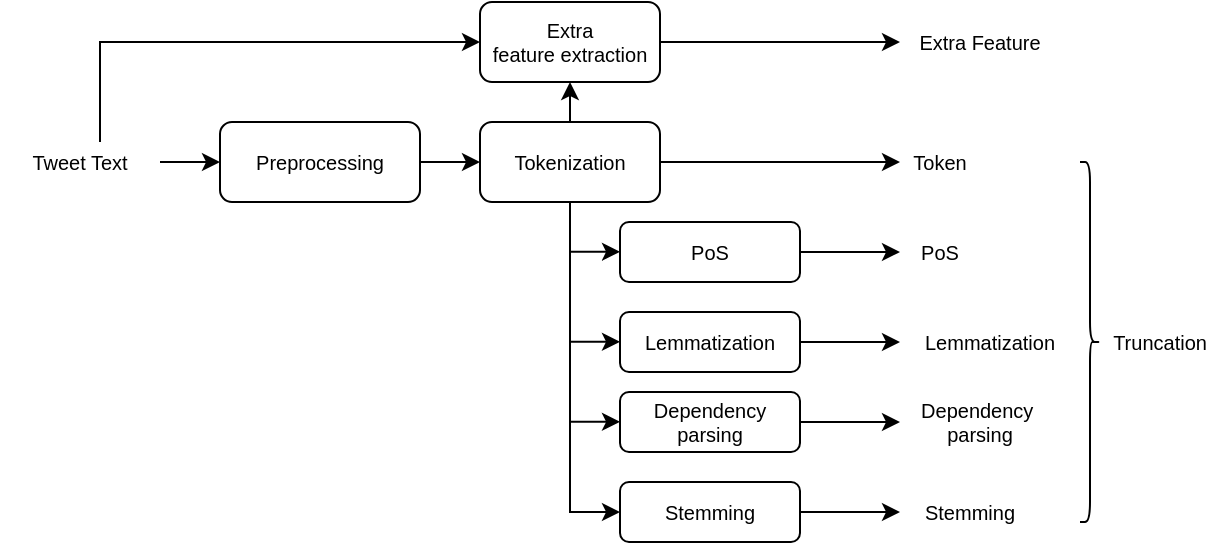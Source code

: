 <mxfile version="14.8.1" type="device"><diagram id="uPdI8CIZEXPZ1r3g8Bm6" name="Page-1"><mxGraphModel dx="788" dy="540" grid="1" gridSize="10" guides="1" tooltips="1" connect="1" arrows="1" fold="1" page="1" pageScale="1" pageWidth="827" pageHeight="1169" math="0" shadow="0"><root><mxCell id="0"/><mxCell id="1" parent="0"/><mxCell id="S86gle1p_YWexVqfk2zx-6" style="edgeStyle=orthogonalEdgeStyle;rounded=0;orthogonalLoop=1;jettySize=auto;html=1;exitX=1;exitY=0.5;exitDx=0;exitDy=0;entryX=0;entryY=0.5;entryDx=0;entryDy=0;fontSize=10;" edge="1" parent="1" source="S86gle1p_YWexVqfk2zx-2" target="S86gle1p_YWexVqfk2zx-5"><mxGeometry relative="1" as="geometry"/></mxCell><mxCell id="S86gle1p_YWexVqfk2zx-2" value="Preprocessing" style="rounded=1;whiteSpace=wrap;html=1;fontSize=10;" vertex="1" parent="1"><mxGeometry x="140" y="100" width="100" height="40" as="geometry"/></mxCell><mxCell id="S86gle1p_YWexVqfk2zx-30" style="edgeStyle=orthogonalEdgeStyle;rounded=0;orthogonalLoop=1;jettySize=auto;html=1;entryX=0;entryY=0.5;entryDx=0;entryDy=0;fontColor=#000000;fontSize=10;" edge="1" parent="1" source="S86gle1p_YWexVqfk2zx-3" target="S86gle1p_YWexVqfk2zx-29"><mxGeometry relative="1" as="geometry"><Array as="points"><mxPoint x="80" y="60"/></Array></mxGeometry></mxCell><mxCell id="S86gle1p_YWexVqfk2zx-36" value="" style="edgeStyle=orthogonalEdgeStyle;rounded=0;orthogonalLoop=1;jettySize=auto;html=1;fontColor=#000000;fontSize=10;" edge="1" parent="1" source="S86gle1p_YWexVqfk2zx-3" target="S86gle1p_YWexVqfk2zx-2"><mxGeometry relative="1" as="geometry"/></mxCell><mxCell id="S86gle1p_YWexVqfk2zx-3" value="Tweet Text" style="text;html=1;strokeColor=none;fillColor=none;align=center;verticalAlign=middle;whiteSpace=wrap;rounded=0;fontSize=10;" vertex="1" parent="1"><mxGeometry x="30" y="110" width="80" height="20" as="geometry"/></mxCell><mxCell id="S86gle1p_YWexVqfk2zx-7" style="edgeStyle=orthogonalEdgeStyle;rounded=0;orthogonalLoop=1;jettySize=auto;html=1;exitX=1;exitY=0.5;exitDx=0;exitDy=0;fontSize=10;" edge="1" parent="1" source="S86gle1p_YWexVqfk2zx-5"><mxGeometry relative="1" as="geometry"><mxPoint x="480" y="120" as="targetPoint"/></mxGeometry></mxCell><mxCell id="S86gle1p_YWexVqfk2zx-23" style="edgeStyle=orthogonalEdgeStyle;rounded=0;orthogonalLoop=1;jettySize=auto;html=1;fontColor=#000000;fontSize=10;entryX=0;entryY=0.5;entryDx=0;entryDy=0;" edge="1" parent="1" source="S86gle1p_YWexVqfk2zx-5" target="S86gle1p_YWexVqfk2zx-40"><mxGeometry relative="1" as="geometry"><mxPoint x="330" y="250" as="targetPoint"/></mxGeometry></mxCell><mxCell id="S86gle1p_YWexVqfk2zx-37" style="edgeStyle=orthogonalEdgeStyle;rounded=0;orthogonalLoop=1;jettySize=auto;html=1;exitX=0.5;exitY=0;exitDx=0;exitDy=0;entryX=0.5;entryY=1;entryDx=0;entryDy=0;fontSize=10;fontColor=#000000;" edge="1" parent="1" source="S86gle1p_YWexVqfk2zx-5" target="S86gle1p_YWexVqfk2zx-29"><mxGeometry relative="1" as="geometry"/></mxCell><mxCell id="S86gle1p_YWexVqfk2zx-5" value="Tokenization" style="rounded=1;whiteSpace=wrap;html=1;fontSize=10;" vertex="1" parent="1"><mxGeometry x="270" y="100" width="90" height="40" as="geometry"/></mxCell><mxCell id="S86gle1p_YWexVqfk2zx-8" value="Token" style="text;html=1;strokeColor=none;fillColor=none;align=center;verticalAlign=middle;whiteSpace=wrap;rounded=0;fontSize=10;" vertex="1" parent="1"><mxGeometry x="480" y="110" width="40" height="20" as="geometry"/></mxCell><mxCell id="S86gle1p_YWexVqfk2zx-15" style="edgeStyle=orthogonalEdgeStyle;rounded=0;orthogonalLoop=1;jettySize=auto;html=1;fontColor=#000000;fontSize=10;" edge="1" parent="1" source="S86gle1p_YWexVqfk2zx-9"><mxGeometry relative="1" as="geometry"><mxPoint x="480" y="165" as="targetPoint"/></mxGeometry></mxCell><mxCell id="S86gle1p_YWexVqfk2zx-9" value="PoS" style="rounded=1;whiteSpace=wrap;html=1;fontSize=10;" vertex="1" parent="1"><mxGeometry x="340" y="150" width="90" height="30" as="geometry"/></mxCell><mxCell id="S86gle1p_YWexVqfk2zx-17" style="edgeStyle=orthogonalEdgeStyle;rounded=0;orthogonalLoop=1;jettySize=auto;html=1;fontColor=#000000;fontSize=10;" edge="1" parent="1" source="S86gle1p_YWexVqfk2zx-11"><mxGeometry relative="1" as="geometry"><mxPoint x="480" y="210" as="targetPoint"/></mxGeometry></mxCell><mxCell id="S86gle1p_YWexVqfk2zx-11" value="Lemmatization" style="rounded=1;whiteSpace=wrap;html=1;fontSize=10;" vertex="1" parent="1"><mxGeometry x="340" y="195" width="90" height="30" as="geometry"/></mxCell><mxCell id="S86gle1p_YWexVqfk2zx-18" style="edgeStyle=orthogonalEdgeStyle;rounded=0;orthogonalLoop=1;jettySize=auto;html=1;exitX=1;exitY=0.5;exitDx=0;exitDy=0;fontColor=#000000;fontSize=10;" edge="1" parent="1" source="S86gle1p_YWexVqfk2zx-13"><mxGeometry relative="1" as="geometry"><mxPoint x="480" y="250" as="targetPoint"/></mxGeometry></mxCell><mxCell id="S86gle1p_YWexVqfk2zx-13" value="Dependency &lt;br style=&quot;font-size: 10px;&quot;&gt;parsing" style="rounded=1;whiteSpace=wrap;html=1;fontSize=10;" vertex="1" parent="1"><mxGeometry x="340" y="235" width="90" height="30" as="geometry"/></mxCell><mxCell id="S86gle1p_YWexVqfk2zx-19" value="PoS" style="text;html=1;strokeColor=none;fillColor=none;align=center;verticalAlign=middle;whiteSpace=wrap;rounded=0;fontColor=#000000;fontSize=10;" vertex="1" parent="1"><mxGeometry x="480" y="155" width="40" height="20" as="geometry"/></mxCell><mxCell id="S86gle1p_YWexVqfk2zx-21" value="Lemmatization" style="text;html=1;strokeColor=none;fillColor=none;align=center;verticalAlign=middle;whiteSpace=wrap;rounded=0;fontColor=#000000;fontSize=10;" vertex="1" parent="1"><mxGeometry x="480" y="200" width="90" height="20" as="geometry"/></mxCell><mxCell id="S86gle1p_YWexVqfk2zx-22" value="Dependency&amp;nbsp;&lt;br style=&quot;font-size: 10px;&quot;&gt;parsing" style="text;html=1;strokeColor=none;fillColor=none;align=center;verticalAlign=middle;whiteSpace=wrap;rounded=0;fontColor=#000000;fontSize=10;" vertex="1" parent="1"><mxGeometry x="480" y="240" width="80" height="20" as="geometry"/></mxCell><mxCell id="S86gle1p_YWexVqfk2zx-26" value="" style="endArrow=classic;html=1;fontColor=#000000;entryX=0;entryY=0.5;entryDx=0;entryDy=0;fontSize=10;" edge="1" parent="1"><mxGeometry width="50" height="50" relative="1" as="geometry"><mxPoint x="315" y="209.9" as="sourcePoint"/><mxPoint x="340" y="209.9" as="targetPoint"/></mxGeometry></mxCell><mxCell id="S86gle1p_YWexVqfk2zx-27" value="" style="endArrow=classic;html=1;fontColor=#000000;entryX=0;entryY=0.5;entryDx=0;entryDy=0;fontSize=10;" edge="1" parent="1"><mxGeometry width="50" height="50" relative="1" as="geometry"><mxPoint x="315" y="164.9" as="sourcePoint"/><mxPoint x="340" y="164.9" as="targetPoint"/></mxGeometry></mxCell><mxCell id="S86gle1p_YWexVqfk2zx-44" style="edgeStyle=orthogonalEdgeStyle;rounded=0;orthogonalLoop=1;jettySize=auto;html=1;fontSize=10;fontColor=#000000;" edge="1" parent="1" source="S86gle1p_YWexVqfk2zx-29" target="S86gle1p_YWexVqfk2zx-32"><mxGeometry relative="1" as="geometry"/></mxCell><mxCell id="S86gle1p_YWexVqfk2zx-29" value="Extra feature&amp;nbsp;extraction" style="rounded=1;whiteSpace=wrap;html=1;fontSize=10;" vertex="1" parent="1"><mxGeometry x="270" y="40" width="90" height="40" as="geometry"/></mxCell><mxCell id="S86gle1p_YWexVqfk2zx-32" value="Extra Feature" style="text;html=1;strokeColor=none;fillColor=none;align=center;verticalAlign=middle;whiteSpace=wrap;rounded=0;fontSize=10;" vertex="1" parent="1"><mxGeometry x="480" y="50" width="80" height="20" as="geometry"/></mxCell><mxCell id="S86gle1p_YWexVqfk2zx-33" value="" style="shape=curlyBracket;whiteSpace=wrap;html=1;rounded=1;flipH=1;fontColor=#000000;fontSize=10;" vertex="1" parent="1"><mxGeometry x="570" y="120" width="10" height="180" as="geometry"/></mxCell><mxCell id="S86gle1p_YWexVqfk2zx-34" value="Truncation" style="text;html=1;strokeColor=none;fillColor=none;align=center;verticalAlign=middle;whiteSpace=wrap;rounded=0;fontColor=#000000;fontSize=10;" vertex="1" parent="1"><mxGeometry x="590" y="200" width="40" height="20" as="geometry"/></mxCell><mxCell id="S86gle1p_YWexVqfk2zx-39" style="edgeStyle=orthogonalEdgeStyle;rounded=0;orthogonalLoop=1;jettySize=auto;html=1;exitX=1;exitY=0.5;exitDx=0;exitDy=0;fontColor=#000000;fontSize=10;" edge="1" parent="1" source="S86gle1p_YWexVqfk2zx-40"><mxGeometry relative="1" as="geometry"><mxPoint x="480" y="295" as="targetPoint"/></mxGeometry></mxCell><mxCell id="S86gle1p_YWexVqfk2zx-40" value="Stemming" style="rounded=1;whiteSpace=wrap;html=1;fontSize=10;" vertex="1" parent="1"><mxGeometry x="340" y="280" width="90" height="30" as="geometry"/></mxCell><mxCell id="S86gle1p_YWexVqfk2zx-42" value="Stemming" style="text;html=1;strokeColor=none;fillColor=none;align=center;verticalAlign=middle;whiteSpace=wrap;rounded=0;fontSize=10;fontColor=#000000;" vertex="1" parent="1"><mxGeometry x="490" y="285" width="50" height="20" as="geometry"/></mxCell><mxCell id="S86gle1p_YWexVqfk2zx-43" value="" style="endArrow=classic;html=1;fontColor=#000000;entryX=0;entryY=0.5;entryDx=0;entryDy=0;fontSize=10;" edge="1" parent="1"><mxGeometry width="50" height="50" relative="1" as="geometry"><mxPoint x="315" y="249.92" as="sourcePoint"/><mxPoint x="340" y="249.92" as="targetPoint"/></mxGeometry></mxCell></root></mxGraphModel></diagram></mxfile>